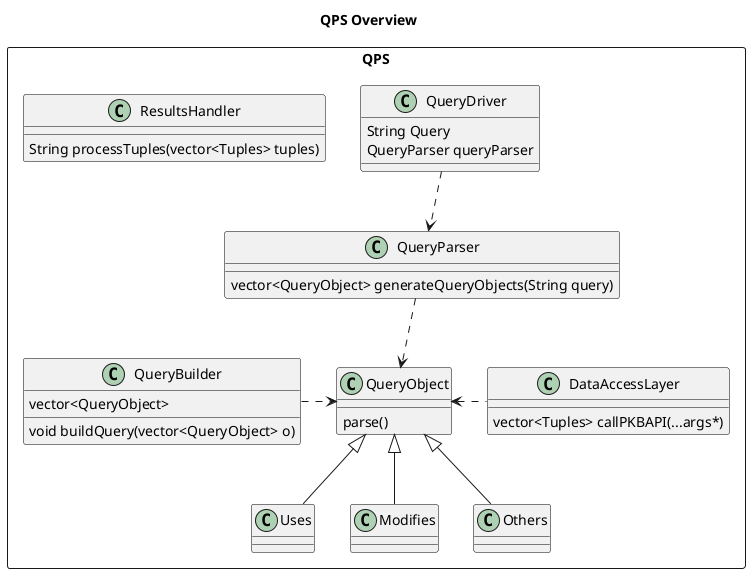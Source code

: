 @startuml
' !include ../style.puml
skinparam ClassFontColor #000000
skinparam ClassBorderColor #000000

title QPS Overview

' package QueryProcessingSubsystem <<Rectangle>> {
    
' }
' Class Tokens {
        
' }
package QPS <<Rectangle>> {
    'Tokenizes the query'
    ' Class Tokenizer {
    '     vector<Tokens> tokens
    ' }
    'Represents the different types of tokens'
    
    Class QueryDriver {
        String Query
        QueryParser queryParser
    }

    'Converts the Tokens into Query Object'
    Class QueryParser {
        vector<QueryObject> generateQueryObjects(String query)
        
    }

    'AST representation of tokens'
    ' Class AST'

    'Holds the info needed to request the PKB'
    Class QueryObject {
        parse()
    }
    Class Uses
    Class Modifies
    Class Others
    
    'builds the query based on Query Object (which API calls to make to PKB)'
    Class QueryBuilder {
        vector<QueryObject>
        void buildQuery(vector<QueryObject> o)
    }
    'Handles return values from PKB'
    Class ResultsHandler {
        String processTuples(vector<Tuples> tuples)
    }

    'Talks to PKB'
    Class DataAccessLayer {
        
        vector<Tuples> callPKBAPI(...args*)
    }

    

}


Uses -up-|> QueryObject
Modifies -up-|> QueryObject
Others -up-|> QueryObject
QueryParser .down.> QueryObject
DataAccessLayer .left.> QueryObject
QueryBuilder .right.> QueryObject
QueryDriver ..> QueryParser
' QueryProcessingSubsystem -down-> QPS
' Clauses -up-|> QueryEvaluator

@end
